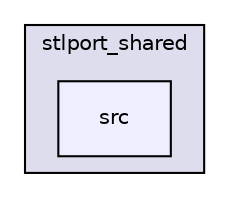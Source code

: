 digraph "fmod/android/fmodstudioapi10503android/api/lowlevel/examples/eclipse/3d/obj/local/armeabi/objs-debug/stlport_shared/src" {
  compound=true
  node [ fontsize="10", fontname="Helvetica"];
  edge [ labelfontsize="10", labelfontname="Helvetica"];
  subgraph clusterdir_35d2aa0038dbf89e1edcad60c0f350e9 {
    graph [ bgcolor="#ddddee", pencolor="black", label="stlport_shared" fontname="Helvetica", fontsize="10", URL="dir_35d2aa0038dbf89e1edcad60c0f350e9.html"]
  dir_07bc3843c1776422f683cf6e9129c8bd [shape=box, label="src", style="filled", fillcolor="#eeeeff", pencolor="black", URL="dir_07bc3843c1776422f683cf6e9129c8bd.html"];
  }
}
